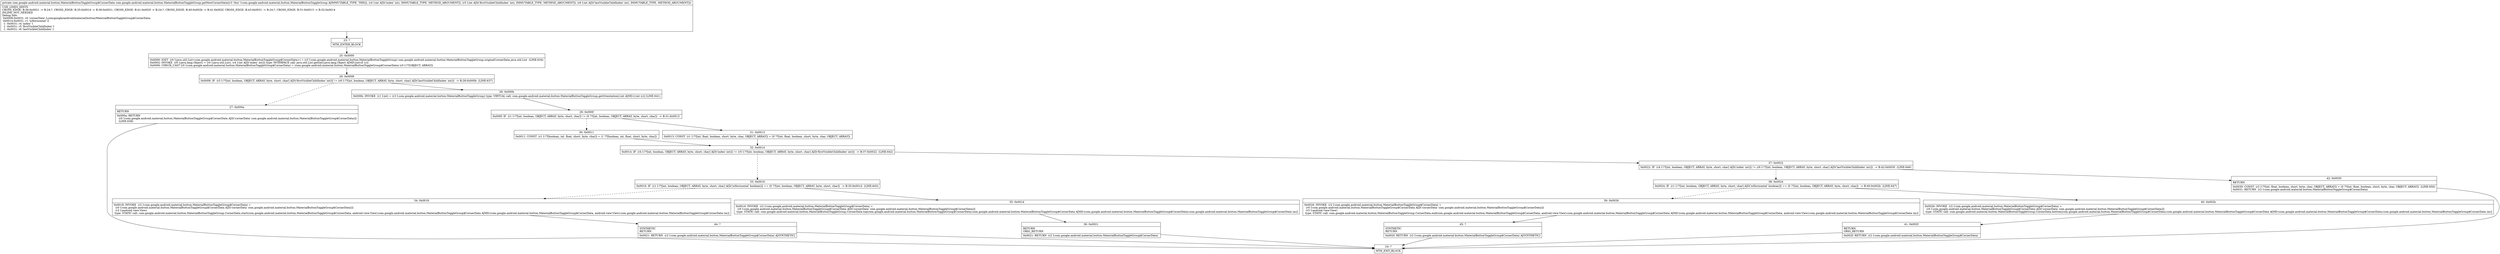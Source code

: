 digraph "CFG forcom.google.android.material.button.MaterialButtonToggleGroup.getNewCornerData(III)Lcom\/google\/android\/material\/button\/MaterialButtonToggleGroup$CornerData;" {
Node_23 [shape=record,label="{23\:\ ?|MTH_ENTER_BLOCK\l}"];
Node_25 [shape=record,label="{25\:\ 0x0000|0x0000: IGET  (r0 I:java.util.List\<com.google.android.material.button.MaterialButtonToggleGroup$CornerData\>) = (r3 I:com.google.android.material.button.MaterialButtonToggleGroup) com.google.android.material.button.MaterialButtonToggleGroup.originalCornerData java.util.List  (LINE:634)\l0x0002: INVOKE  (r0 I:java.lang.Object) = (r0 I:java.util.List), (r4 I:int A[D('index' int)]) type: INTERFACE call: java.util.List.get(int):java.lang.Object A[MD:(int):E (c)]\l0x0006: CHECK_CAST (r0 I:com.google.android.material.button.MaterialButtonToggleGroup$CornerData) = (com.google.android.material.button.MaterialButtonToggleGroup$CornerData) (r0 I:??[OBJECT, ARRAY]) \l}"];
Node_26 [shape=record,label="{26\:\ 0x0008|0x0008: IF  (r5 I:??[int, boolean, OBJECT, ARRAY, byte, short, char] A[D('firstVisibleChildIndex' int)]) != (r6 I:??[int, boolean, OBJECT, ARRAY, byte, short, char] A[D('lastVisibleChildIndex' int)])  \-\> B:28:0x000b  (LINE:637)\l}"];
Node_27 [shape=record,label="{27\:\ 0x000a|RETURN\l|0x000a: RETURN  \l  (r0 I:com.google.android.material.button.MaterialButtonToggleGroup$CornerData A[D('cornerData' com.google.android.material.button.MaterialButtonToggleGroup$CornerData)])\l  (LINE:638)\l}"];
Node_24 [shape=record,label="{24\:\ ?|MTH_EXIT_BLOCK\l}"];
Node_28 [shape=record,label="{28\:\ 0x000b|0x000b: INVOKE  (r1 I:int) = (r3 I:com.google.android.material.button.MaterialButtonToggleGroup) type: VIRTUAL call: com.google.android.material.button.MaterialButtonToggleGroup.getOrientation():int A[MD:():int (c)] (LINE:641)\l}"];
Node_29 [shape=record,label="{29\:\ 0x000f|0x000f: IF  (r1 I:??[int, boolean, OBJECT, ARRAY, byte, short, char]) != (0 ??[int, boolean, OBJECT, ARRAY, byte, short, char])  \-\> B:31:0x0013 \l}"];
Node_30 [shape=record,label="{30\:\ 0x0011|0x0011: CONST  (r1 I:??[boolean, int, float, short, byte, char]) = (1 ??[boolean, int, float, short, byte, char]) \l}"];
Node_32 [shape=record,label="{32\:\ 0x0014|0x0014: IF  (r4 I:??[int, boolean, OBJECT, ARRAY, byte, short, char] A[D('index' int)]) != (r5 I:??[int, boolean, OBJECT, ARRAY, byte, short, char] A[D('firstVisibleChildIndex' int)])  \-\> B:37:0x0022  (LINE:642)\l}"];
Node_33 [shape=record,label="{33\:\ 0x0016|0x0016: IF  (r1 I:??[int, boolean, OBJECT, ARRAY, byte, short, char] A[D('isHorizontal' boolean)]) == (0 ??[int, boolean, OBJECT, ARRAY, byte, short, char])  \-\> B:35:0x001d  (LINE:643)\l}"];
Node_34 [shape=record,label="{34\:\ 0x0018|0x0018: INVOKE  (r2 I:com.google.android.material.button.MaterialButtonToggleGroup$CornerData) = \l  (r0 I:com.google.android.material.button.MaterialButtonToggleGroup$CornerData A[D('cornerData' com.google.android.material.button.MaterialButtonToggleGroup$CornerData)])\l  (r3 I:android.view.View)\l type: STATIC call: com.google.android.material.button.MaterialButtonToggleGroup.CornerData.start(com.google.android.material.button.MaterialButtonToggleGroup$CornerData, android.view.View):com.google.android.material.button.MaterialButtonToggleGroup$CornerData A[MD:(com.google.android.material.button.MaterialButtonToggleGroup$CornerData, android.view.View):com.google.android.material.button.MaterialButtonToggleGroup$CornerData (m)]\l}"];
Node_44 [shape=record,label="{44\:\ ?|SYNTHETIC\lRETURN\l|0x0021: RETURN  (r2 I:com.google.android.material.button.MaterialButtonToggleGroup$CornerData) A[SYNTHETIC]\l}"];
Node_35 [shape=record,label="{35\:\ 0x001d|0x001d: INVOKE  (r2 I:com.google.android.material.button.MaterialButtonToggleGroup$CornerData) = \l  (r0 I:com.google.android.material.button.MaterialButtonToggleGroup$CornerData A[D('cornerData' com.google.android.material.button.MaterialButtonToggleGroup$CornerData)])\l type: STATIC call: com.google.android.material.button.MaterialButtonToggleGroup.CornerData.top(com.google.android.material.button.MaterialButtonToggleGroup$CornerData):com.google.android.material.button.MaterialButtonToggleGroup$CornerData A[MD:(com.google.android.material.button.MaterialButtonToggleGroup$CornerData):com.google.android.material.button.MaterialButtonToggleGroup$CornerData (m)]\l}"];
Node_36 [shape=record,label="{36\:\ 0x0021|RETURN\lORIG_RETURN\l|0x0021: RETURN  (r2 I:com.google.android.material.button.MaterialButtonToggleGroup$CornerData) \l}"];
Node_37 [shape=record,label="{37\:\ 0x0022|0x0022: IF  (r4 I:??[int, boolean, OBJECT, ARRAY, byte, short, char] A[D('index' int)]) != (r6 I:??[int, boolean, OBJECT, ARRAY, byte, short, char] A[D('lastVisibleChildIndex' int)])  \-\> B:42:0x0030  (LINE:646)\l}"];
Node_38 [shape=record,label="{38\:\ 0x0024|0x0024: IF  (r1 I:??[int, boolean, OBJECT, ARRAY, byte, short, char] A[D('isHorizontal' boolean)]) == (0 ??[int, boolean, OBJECT, ARRAY, byte, short, char])  \-\> B:40:0x002b  (LINE:647)\l}"];
Node_39 [shape=record,label="{39\:\ 0x0026|0x0026: INVOKE  (r2 I:com.google.android.material.button.MaterialButtonToggleGroup$CornerData) = \l  (r0 I:com.google.android.material.button.MaterialButtonToggleGroup$CornerData A[D('cornerData' com.google.android.material.button.MaterialButtonToggleGroup$CornerData)])\l  (r3 I:android.view.View)\l type: STATIC call: com.google.android.material.button.MaterialButtonToggleGroup.CornerData.end(com.google.android.material.button.MaterialButtonToggleGroup$CornerData, android.view.View):com.google.android.material.button.MaterialButtonToggleGroup$CornerData A[MD:(com.google.android.material.button.MaterialButtonToggleGroup$CornerData, android.view.View):com.google.android.material.button.MaterialButtonToggleGroup$CornerData (m)]\l}"];
Node_45 [shape=record,label="{45\:\ ?|SYNTHETIC\lRETURN\l|0x002f: RETURN  (r2 I:com.google.android.material.button.MaterialButtonToggleGroup$CornerData) A[SYNTHETIC]\l}"];
Node_40 [shape=record,label="{40\:\ 0x002b|0x002b: INVOKE  (r2 I:com.google.android.material.button.MaterialButtonToggleGroup$CornerData) = \l  (r0 I:com.google.android.material.button.MaterialButtonToggleGroup$CornerData A[D('cornerData' com.google.android.material.button.MaterialButtonToggleGroup$CornerData)])\l type: STATIC call: com.google.android.material.button.MaterialButtonToggleGroup.CornerData.bottom(com.google.android.material.button.MaterialButtonToggleGroup$CornerData):com.google.android.material.button.MaterialButtonToggleGroup$CornerData A[MD:(com.google.android.material.button.MaterialButtonToggleGroup$CornerData):com.google.android.material.button.MaterialButtonToggleGroup$CornerData (m)]\l}"];
Node_41 [shape=record,label="{41\:\ 0x002f|RETURN\lORIG_RETURN\l|0x002f: RETURN  (r2 I:com.google.android.material.button.MaterialButtonToggleGroup$CornerData) \l}"];
Node_42 [shape=record,label="{42\:\ 0x0030|RETURN\l|0x0030: CONST  (r2 I:??[int, float, boolean, short, byte, char, OBJECT, ARRAY]) = (0 ??[int, float, boolean, short, byte, char, OBJECT, ARRAY])  (LINE:650)\l0x0031: RETURN  (r2 I:com.google.android.material.button.MaterialButtonToggleGroup$CornerData) \l}"];
Node_31 [shape=record,label="{31\:\ 0x0013|0x0013: CONST  (r1 I:??[int, float, boolean, short, byte, char, OBJECT, ARRAY]) = (0 ??[int, float, boolean, short, byte, char, OBJECT, ARRAY]) \l}"];
MethodNode[shape=record,label="{private com.google.android.material.button.MaterialButtonToggleGroup$CornerData com.google.android.material.button.MaterialButtonToggleGroup.getNewCornerData((r3 'this' I:com.google.android.material.button.MaterialButtonToggleGroup A[IMMUTABLE_TYPE, THIS]), (r4 I:int A[D('index' int), IMMUTABLE_TYPE, METHOD_ARGUMENT]), (r5 I:int A[D('firstVisibleChildIndex' int), IMMUTABLE_TYPE, METHOD_ARGUMENT]), (r6 I:int A[D('lastVisibleChildIndex' int), IMMUTABLE_TYPE, METHOD_ARGUMENT]))  | USE_LINES_HINTS\lCROSS_EDGE: B:36:0x0021 \-\> B:24:?, CROSS_EDGE: B:35:0x001d \-\> B:36:0x0021, CROSS_EDGE: B:41:0x002f \-\> B:24:?, CROSS_EDGE: B:40:0x002b \-\> B:41:0x002f, CROSS_EDGE: B:43:0x0031 \-\> B:24:?, CROSS_EDGE: B:31:0x0013 \-\> B:32:0x0014\lINLINE_NOT_NEEDED\lDebug Info:\l  0x0008\-0x0031: r0 'cornerData' Lcom\/google\/android\/material\/button\/MaterialButtonToggleGroup$CornerData;\l  0x0014\-0x0031: r1 'isHorizontal' Z\l  \-1 \-0x0031: r4 'index' I\l  \-1 \-0x0031: r5 'firstVisibleChildIndex' I\l  \-1 \-0x0031: r6 'lastVisibleChildIndex' I\l}"];
MethodNode -> Node_23;Node_23 -> Node_25;
Node_25 -> Node_26;
Node_26 -> Node_27[style=dashed];
Node_26 -> Node_28;
Node_27 -> Node_24;
Node_28 -> Node_29;
Node_29 -> Node_30[style=dashed];
Node_29 -> Node_31;
Node_30 -> Node_32;
Node_32 -> Node_33[style=dashed];
Node_32 -> Node_37;
Node_33 -> Node_34[style=dashed];
Node_33 -> Node_35;
Node_34 -> Node_44;
Node_44 -> Node_24;
Node_35 -> Node_36;
Node_36 -> Node_24;
Node_37 -> Node_38[style=dashed];
Node_37 -> Node_42;
Node_38 -> Node_39[style=dashed];
Node_38 -> Node_40;
Node_39 -> Node_45;
Node_45 -> Node_24;
Node_40 -> Node_41;
Node_41 -> Node_24;
Node_42 -> Node_24;
Node_31 -> Node_32;
}

